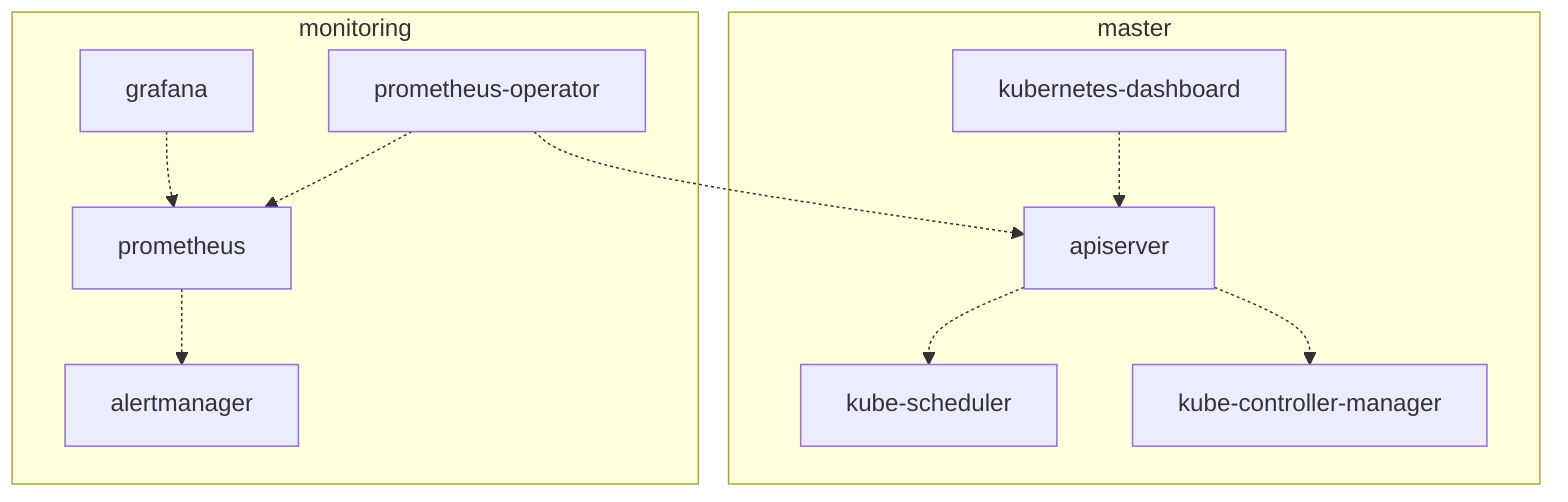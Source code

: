 graph TD
  subgraph master
    kubernetes-dashboard -.-> apiserver
    apiserver -.-> kube-scheduler
    apiserver -.-> kube-controller-manager
  end
  subgraph monitoring
    prometheus-operator -.-> apiserver
    prometheus-operator -.-> prometheus
    prometheus -.-> alertmanager
    grafana -.-> prometheus
  end